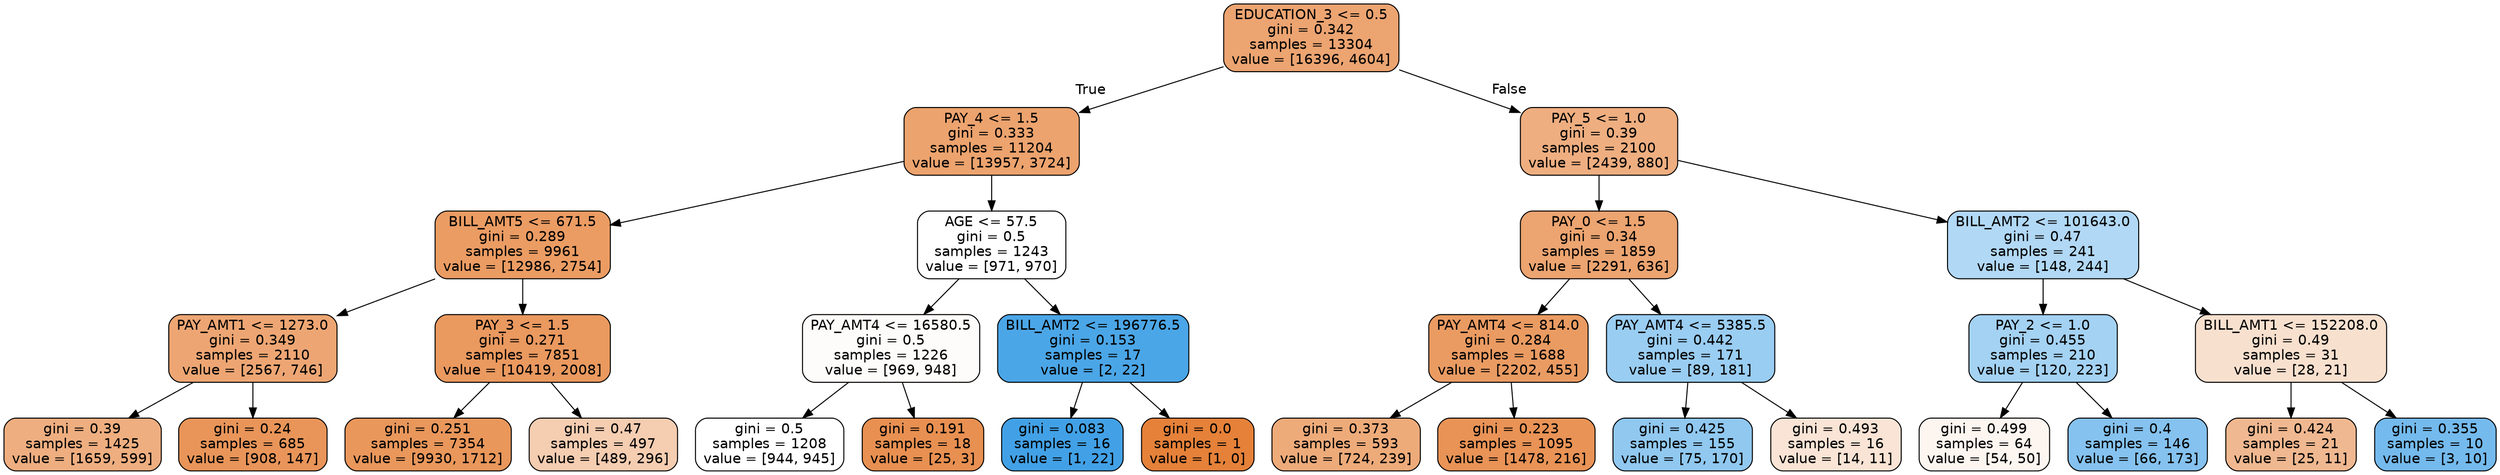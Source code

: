 digraph Tree {
node [shape=box, style="filled, rounded", color="black", fontname="helvetica"] ;
edge [fontname="helvetica"] ;
0 [label="EDUCATION_3 <= 0.5\ngini = 0.342\nsamples = 13304\nvalue = [16396, 4604]", fillcolor="#eca471"] ;
1 [label="PAY_4 <= 1.5\ngini = 0.333\nsamples = 11204\nvalue = [13957, 3724]", fillcolor="#eca36e"] ;
0 -> 1 [labeldistance=2.5, labelangle=45, headlabel="True"] ;
2 [label="BILL_AMT5 <= 671.5\ngini = 0.289\nsamples = 9961\nvalue = [12986, 2754]", fillcolor="#eb9c63"] ;
1 -> 2 ;
3 [label="PAY_AMT1 <= 1273.0\ngini = 0.349\nsamples = 2110\nvalue = [2567, 746]", fillcolor="#eda673"] ;
2 -> 3 ;
4 [label="gini = 0.39\nsamples = 1425\nvalue = [1659, 599]", fillcolor="#eeae80"] ;
3 -> 4 ;
5 [label="gini = 0.24\nsamples = 685\nvalue = [908, 147]", fillcolor="#e99559"] ;
3 -> 5 ;
6 [label="PAY_3 <= 1.5\ngini = 0.271\nsamples = 7851\nvalue = [10419, 2008]", fillcolor="#ea995f"] ;
2 -> 6 ;
7 [label="gini = 0.251\nsamples = 7354\nvalue = [9930, 1712]", fillcolor="#e9975b"] ;
6 -> 7 ;
8 [label="gini = 0.47\nsamples = 497\nvalue = [489, 296]", fillcolor="#f5cdb1"] ;
6 -> 8 ;
9 [label="AGE <= 57.5\ngini = 0.5\nsamples = 1243\nvalue = [971, 970]", fillcolor="#ffffff"] ;
1 -> 9 ;
10 [label="PAY_AMT4 <= 16580.5\ngini = 0.5\nsamples = 1226\nvalue = [969, 948]", fillcolor="#fefcfb"] ;
9 -> 10 ;
11 [label="gini = 0.5\nsamples = 1208\nvalue = [944, 945]", fillcolor="#ffffff"] ;
10 -> 11 ;
12 [label="gini = 0.191\nsamples = 18\nvalue = [25, 3]", fillcolor="#e89051"] ;
10 -> 12 ;
13 [label="BILL_AMT2 <= 196776.5\ngini = 0.153\nsamples = 17\nvalue = [2, 22]", fillcolor="#4ba6e7"] ;
9 -> 13 ;
14 [label="gini = 0.083\nsamples = 16\nvalue = [1, 22]", fillcolor="#42a1e6"] ;
13 -> 14 ;
15 [label="gini = 0.0\nsamples = 1\nvalue = [1, 0]", fillcolor="#e58139"] ;
13 -> 15 ;
16 [label="PAY_5 <= 1.0\ngini = 0.39\nsamples = 2100\nvalue = [2439, 880]", fillcolor="#eeae80"] ;
0 -> 16 [labeldistance=2.5, labelangle=-45, headlabel="False"] ;
17 [label="PAY_0 <= 1.5\ngini = 0.34\nsamples = 1859\nvalue = [2291, 636]", fillcolor="#eca470"] ;
16 -> 17 ;
18 [label="PAY_AMT4 <= 814.0\ngini = 0.284\nsamples = 1688\nvalue = [2202, 455]", fillcolor="#ea9b62"] ;
17 -> 18 ;
19 [label="gini = 0.373\nsamples = 593\nvalue = [724, 239]", fillcolor="#eeab7a"] ;
18 -> 19 ;
20 [label="gini = 0.223\nsamples = 1095\nvalue = [1478, 216]", fillcolor="#e99356"] ;
18 -> 20 ;
21 [label="PAY_AMT4 <= 5385.5\ngini = 0.442\nsamples = 171\nvalue = [89, 181]", fillcolor="#9acdf2"] ;
17 -> 21 ;
22 [label="gini = 0.425\nsamples = 155\nvalue = [75, 170]", fillcolor="#90c8f0"] ;
21 -> 22 ;
23 [label="gini = 0.493\nsamples = 16\nvalue = [14, 11]", fillcolor="#f9e4d5"] ;
21 -> 23 ;
24 [label="BILL_AMT2 <= 101643.0\ngini = 0.47\nsamples = 241\nvalue = [148, 244]", fillcolor="#b1d8f5"] ;
16 -> 24 ;
25 [label="PAY_2 <= 1.0\ngini = 0.455\nsamples = 210\nvalue = [120, 223]", fillcolor="#a4d2f3"] ;
24 -> 25 ;
26 [label="gini = 0.499\nsamples = 64\nvalue = [54, 50]", fillcolor="#fdf6f0"] ;
25 -> 26 ;
27 [label="gini = 0.4\nsamples = 146\nvalue = [66, 173]", fillcolor="#85c2ef"] ;
25 -> 27 ;
28 [label="BILL_AMT1 <= 152208.0\ngini = 0.49\nsamples = 31\nvalue = [28, 21]", fillcolor="#f8e0ce"] ;
24 -> 28 ;
29 [label="gini = 0.424\nsamples = 21\nvalue = [25, 11]", fillcolor="#f0b890"] ;
28 -> 29 ;
30 [label="gini = 0.355\nsamples = 10\nvalue = [3, 10]", fillcolor="#74baed"] ;
28 -> 30 ;
}